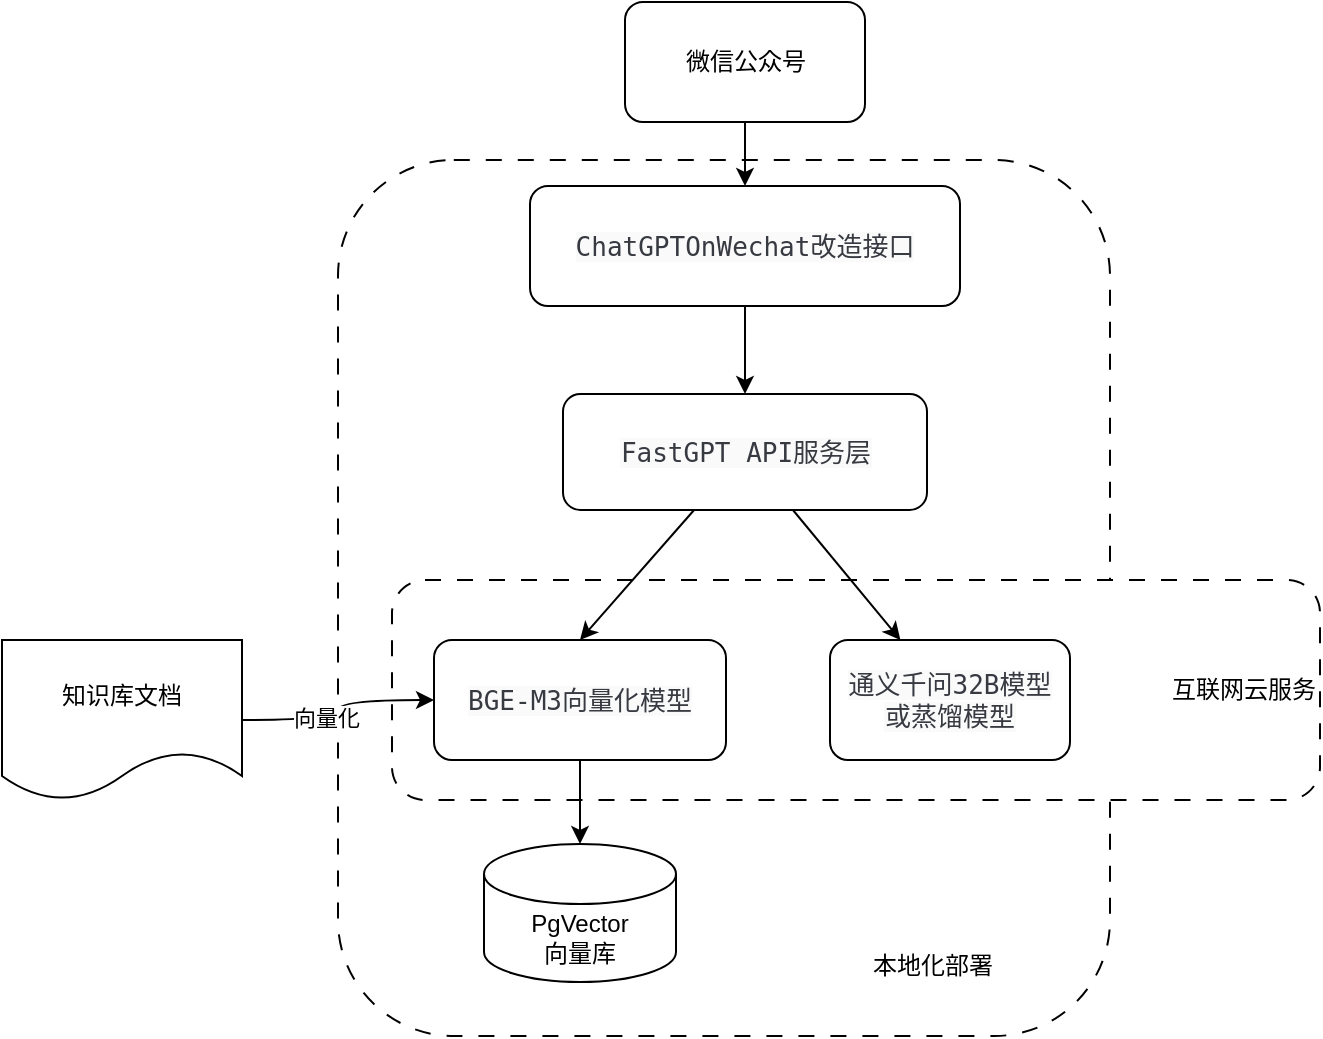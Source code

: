 <mxfile version="27.0.8">
  <diagram name="第 1 页" id="PZtgD9VLAa3Xq2h1W10F">
    <mxGraphModel dx="946" dy="671" grid="0" gridSize="10" guides="1" tooltips="1" connect="1" arrows="1" fold="1" page="1" pageScale="1" pageWidth="827" pageHeight="1169" math="0" shadow="0">
      <root>
        <mxCell id="0" />
        <mxCell id="1" parent="0" />
        <mxCell id="YpKuAkxA7cC4Vz7W4TTv-6" value="" style="rounded=1;whiteSpace=wrap;html=1;dashed=1;dashPattern=8 8;" vertex="1" parent="1">
          <mxGeometry x="253" y="174" width="386" height="438" as="geometry" />
        </mxCell>
        <mxCell id="YpKuAkxA7cC4Vz7W4TTv-4" value="互联网云服务" style="rounded=1;whiteSpace=wrap;html=1;shadow=0;align=right;dashed=1;dashPattern=8 8;" vertex="1" parent="1">
          <mxGeometry x="280" y="384" width="464" height="110" as="geometry" />
        </mxCell>
        <mxCell id="LTBSq_qg97RKEcHS7W4E-15" value="" style="rounded=0;orthogonalLoop=1;jettySize=auto;html=1;" parent="1" source="LTBSq_qg97RKEcHS7W4E-1" target="LTBSq_qg97RKEcHS7W4E-3" edge="1">
          <mxGeometry relative="1" as="geometry" />
        </mxCell>
        <mxCell id="LTBSq_qg97RKEcHS7W4E-1" value="微信公众号" style="rounded=1;whiteSpace=wrap;html=1;" parent="1" vertex="1">
          <mxGeometry x="396.5" y="95" width="120" height="60" as="geometry" />
        </mxCell>
        <mxCell id="LTBSq_qg97RKEcHS7W4E-14" value="" style="edgeStyle=orthogonalEdgeStyle;rounded=0;orthogonalLoop=1;jettySize=auto;html=1;" parent="1" source="LTBSq_qg97RKEcHS7W4E-3" target="LTBSq_qg97RKEcHS7W4E-5" edge="1">
          <mxGeometry relative="1" as="geometry" />
        </mxCell>
        <mxCell id="LTBSq_qg97RKEcHS7W4E-3" value="&lt;span style=&quot;color: rgb(56, 58, 66); font-family: &amp;quot;Cascadia Code&amp;quot;, &amp;quot;Fira Code&amp;quot;, Consolas, monospace; font-size: 13px; text-align: left; white-space: pre; background-color: rgb(250, 250, 250);&quot;&gt;ChatGPTOnWechat改造接口&lt;/span&gt;" style="rounded=1;whiteSpace=wrap;html=1;" parent="1" vertex="1">
          <mxGeometry x="349" y="187" width="215" height="60" as="geometry" />
        </mxCell>
        <mxCell id="LTBSq_qg97RKEcHS7W4E-12" style="rounded=0;orthogonalLoop=1;jettySize=auto;html=1;entryX=0.5;entryY=0;entryDx=0;entryDy=0;" parent="1" source="LTBSq_qg97RKEcHS7W4E-5" target="LTBSq_qg97RKEcHS7W4E-7" edge="1">
          <mxGeometry relative="1" as="geometry" />
        </mxCell>
        <mxCell id="LTBSq_qg97RKEcHS7W4E-13" style="rounded=0;orthogonalLoop=1;jettySize=auto;html=1;" parent="1" source="LTBSq_qg97RKEcHS7W4E-5" target="LTBSq_qg97RKEcHS7W4E-9" edge="1">
          <mxGeometry relative="1" as="geometry" />
        </mxCell>
        <mxCell id="LTBSq_qg97RKEcHS7W4E-5" value="&lt;span style=&quot;color: rgb(56, 58, 66); font-family: &amp;quot;Cascadia Code&amp;quot;, &amp;quot;Fira Code&amp;quot;, Consolas, monospace; font-size: 13px; text-align: left; white-space: pre; background-color: rgb(250, 250, 250);&quot;&gt;FastGPT API服务层&lt;/span&gt;" style="rounded=1;whiteSpace=wrap;html=1;" parent="1" vertex="1">
          <mxGeometry x="365.5" y="291" width="182" height="58" as="geometry" />
        </mxCell>
        <mxCell id="LTBSq_qg97RKEcHS7W4E-11" style="edgeStyle=orthogonalEdgeStyle;rounded=0;orthogonalLoop=1;jettySize=auto;html=1;exitX=0.5;exitY=1;exitDx=0;exitDy=0;" parent="1" source="LTBSq_qg97RKEcHS7W4E-7" target="LTBSq_qg97RKEcHS7W4E-10" edge="1">
          <mxGeometry relative="1" as="geometry" />
        </mxCell>
        <mxCell id="LTBSq_qg97RKEcHS7W4E-7" value="&lt;span style=&quot;color: rgb(56, 58, 66); font-family: &amp;quot;Cascadia Code&amp;quot;, &amp;quot;Fira Code&amp;quot;, Consolas, monospace; font-size: 13px; text-align: left; white-space: pre; background-color: rgb(250, 250, 250);&quot;&gt;BGE-M3向量化模型&lt;/span&gt;" style="rounded=1;whiteSpace=wrap;html=1;" parent="1" vertex="1">
          <mxGeometry x="301" y="414" width="146" height="60" as="geometry" />
        </mxCell>
        <mxCell id="LTBSq_qg97RKEcHS7W4E-9" value="&lt;span style=&quot;color: rgb(56, 58, 66); font-family: &amp;quot;Cascadia Code&amp;quot;, &amp;quot;Fira Code&amp;quot;, Consolas, monospace; font-size: 13px; text-align: left; white-space: pre; background-color: rgb(250, 250, 250);&quot;&gt;通义千问32B模型&lt;br/&gt;或蒸馏模型&lt;/span&gt;" style="rounded=1;whiteSpace=wrap;html=1;" parent="1" vertex="1">
          <mxGeometry x="499" y="414" width="120" height="60" as="geometry" />
        </mxCell>
        <mxCell id="LTBSq_qg97RKEcHS7W4E-10" value="PgVector&lt;div&gt;向量库&lt;/div&gt;" style="shape=cylinder3;whiteSpace=wrap;html=1;boundedLbl=1;backgroundOutline=1;size=15;" parent="1" vertex="1">
          <mxGeometry x="326" y="516" width="96" height="69" as="geometry" />
        </mxCell>
        <mxCell id="YpKuAkxA7cC4Vz7W4TTv-2" value="" style="edgeStyle=orthogonalEdgeStyle;rounded=0;orthogonalLoop=1;jettySize=auto;html=1;curved=1;" edge="1" parent="1" source="YpKuAkxA7cC4Vz7W4TTv-1" target="LTBSq_qg97RKEcHS7W4E-7">
          <mxGeometry relative="1" as="geometry" />
        </mxCell>
        <mxCell id="YpKuAkxA7cC4Vz7W4TTv-3" value="向量化" style="edgeLabel;html=1;align=center;verticalAlign=middle;resizable=0;points=[];" vertex="1" connectable="0" parent="YpKuAkxA7cC4Vz7W4TTv-2">
          <mxGeometry x="-0.207" y="1" relative="1" as="geometry">
            <mxPoint as="offset" />
          </mxGeometry>
        </mxCell>
        <mxCell id="YpKuAkxA7cC4Vz7W4TTv-1" value="知识库文档" style="shape=document;whiteSpace=wrap;html=1;boundedLbl=1;" vertex="1" parent="1">
          <mxGeometry x="85" y="414" width="120" height="80" as="geometry" />
        </mxCell>
        <mxCell id="YpKuAkxA7cC4Vz7W4TTv-7" value="本地化部署" style="text;html=1;align=center;verticalAlign=middle;whiteSpace=wrap;rounded=0;" vertex="1" parent="1">
          <mxGeometry x="506" y="562" width="89" height="30" as="geometry" />
        </mxCell>
      </root>
    </mxGraphModel>
  </diagram>
</mxfile>

